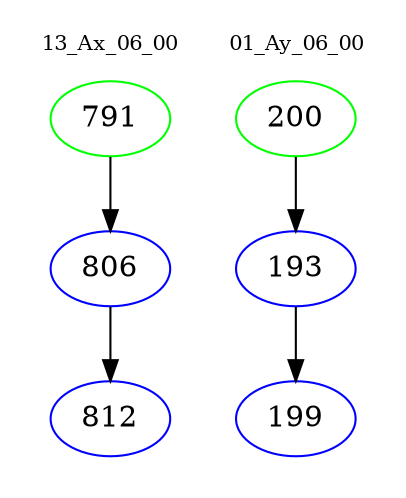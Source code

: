 digraph{
subgraph cluster_0 {
color = white
label = "13_Ax_06_00";
fontsize=10;
T0_791 [label="791", color="green"]
T0_791 -> T0_806 [color="black"]
T0_806 [label="806", color="blue"]
T0_806 -> T0_812 [color="black"]
T0_812 [label="812", color="blue"]
}
subgraph cluster_1 {
color = white
label = "01_Ay_06_00";
fontsize=10;
T1_200 [label="200", color="green"]
T1_200 -> T1_193 [color="black"]
T1_193 [label="193", color="blue"]
T1_193 -> T1_199 [color="black"]
T1_199 [label="199", color="blue"]
}
}
